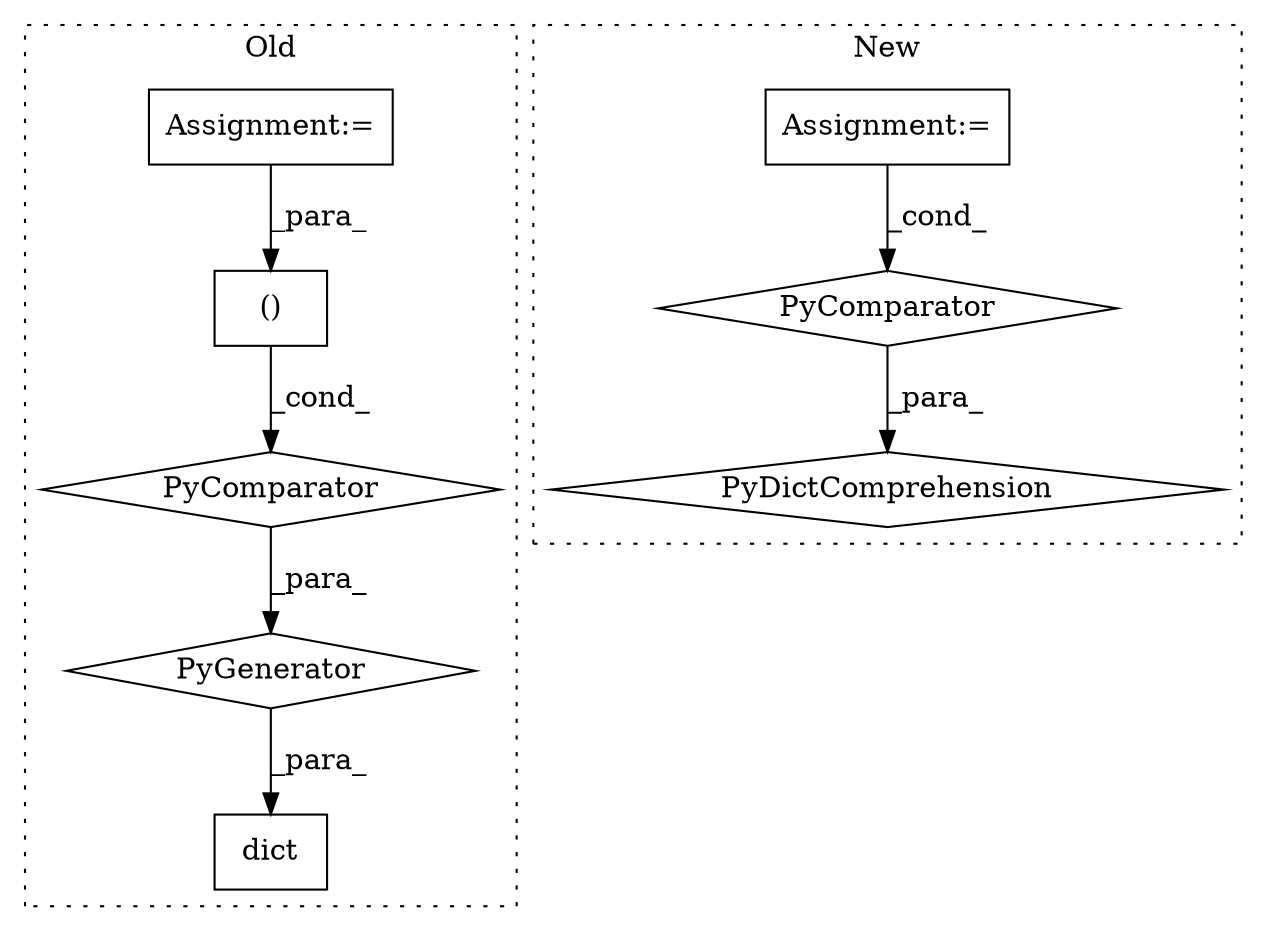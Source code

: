 digraph G {
subgraph cluster0 {
1 [label="PyGenerator" a="107" s="8231" l="379" shape="diamond"];
3 [label="()" a="106" s="8231" l="245" shape="box"];
4 [label="dict" a="32" s="8212,8610" l="19,-8" shape="box"];
6 [label="PyComparator" a="113" s="8553" l="46" shape="diamond"];
8 [label="Assignment:=" a="7" s="8411" l="62" shape="box"];
label = "Old";
style="dotted";
}
subgraph cluster1 {
2 [label="PyDictComprehension" a="110" s="8205" l="349" shape="diamond"];
5 [label="PyComparator" a="113" s="8500" l="46" shape="diamond"];
7 [label="Assignment:=" a="7" s="8360" l="62" shape="box"];
label = "New";
style="dotted";
}
1 -> 4 [label="_para_"];
3 -> 6 [label="_cond_"];
5 -> 2 [label="_para_"];
6 -> 1 [label="_para_"];
7 -> 5 [label="_cond_"];
8 -> 3 [label="_para_"];
}
